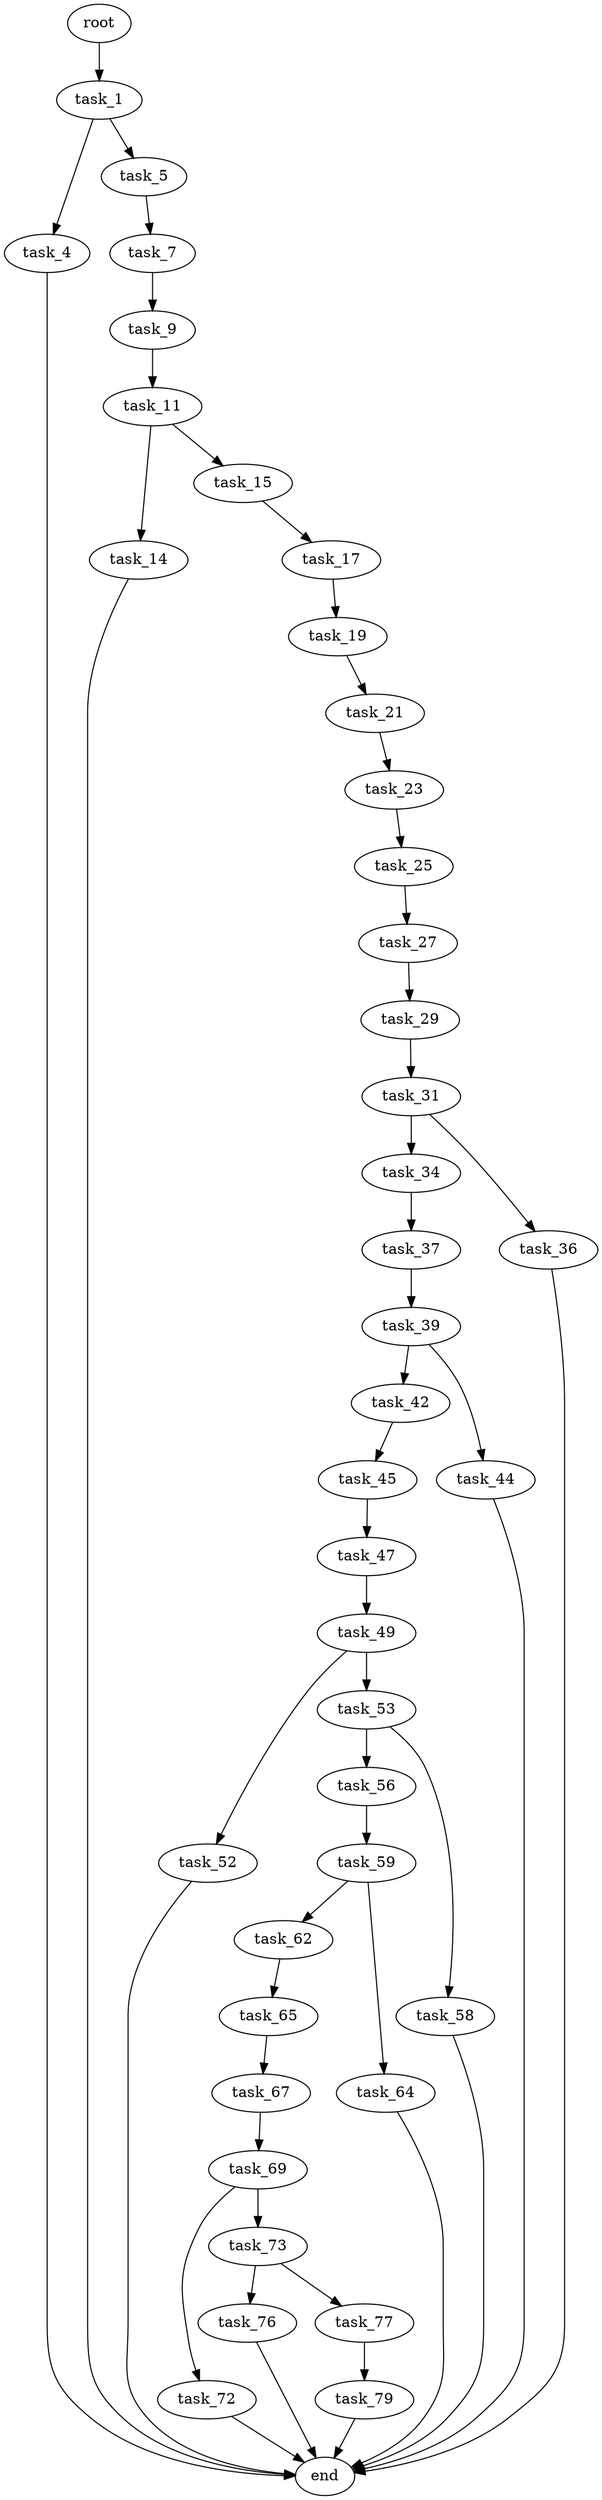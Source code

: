 digraph G {
  root [size="0.000000"];
  task_1 [size="385158421024.000000"];
  task_4 [size="1085280504.000000"];
  task_5 [size="29043351900.000000"];
  end [size="0.000000"];
  task_7 [size="28991029248.000000"];
  task_9 [size="27339481265.000000"];
  task_11 [size="1073741824000.000000"];
  task_14 [size="1984163822.000000"];
  task_15 [size="13242036907.000000"];
  task_17 [size="268116797246.000000"];
  task_19 [size="5072513317.000000"];
  task_21 [size="8589934592.000000"];
  task_23 [size="46841409043.000000"];
  task_25 [size="368293445632.000000"];
  task_27 [size="47152962178.000000"];
  task_29 [size="43192329732.000000"];
  task_31 [size="45604985440.000000"];
  task_34 [size="17963237225.000000"];
  task_36 [size="8589934592.000000"];
  task_37 [size="253548715250.000000"];
  task_39 [size="68719476736.000000"];
  task_42 [size="4386003300.000000"];
  task_44 [size="13966772661.000000"];
  task_45 [size="279509398304.000000"];
  task_47 [size="55597073071.000000"];
  task_49 [size="12113069343.000000"];
  task_52 [size="139494584483.000000"];
  task_53 [size="549755813888.000000"];
  task_56 [size="231928233984.000000"];
  task_58 [size="16074132330.000000"];
  task_59 [size="35588515994.000000"];
  task_62 [size="368293445632.000000"];
  task_64 [size="16956527144.000000"];
  task_65 [size="8589934592.000000"];
  task_67 [size="23040192035.000000"];
  task_69 [size="9074980809.000000"];
  task_72 [size="16143887090.000000"];
  task_73 [size="45839535422.000000"];
  task_76 [size="1073741824000.000000"];
  task_77 [size="8589934592.000000"];
  task_79 [size="14582589322.000000"];

  root -> task_1 [size="1.000000"];
  task_1 -> task_4 [size="536870912.000000"];
  task_1 -> task_5 [size="536870912.000000"];
  task_4 -> end [size="1.000000"];
  task_5 -> task_7 [size="134217728.000000"];
  task_7 -> task_9 [size="75497472.000000"];
  task_9 -> task_11 [size="679477248.000000"];
  task_11 -> task_14 [size="838860800.000000"];
  task_11 -> task_15 [size="838860800.000000"];
  task_14 -> end [size="1.000000"];
  task_15 -> task_17 [size="679477248.000000"];
  task_17 -> task_19 [size="209715200.000000"];
  task_19 -> task_21 [size="209715200.000000"];
  task_21 -> task_23 [size="33554432.000000"];
  task_23 -> task_25 [size="33554432.000000"];
  task_25 -> task_27 [size="411041792.000000"];
  task_27 -> task_29 [size="838860800.000000"];
  task_29 -> task_31 [size="75497472.000000"];
  task_31 -> task_34 [size="75497472.000000"];
  task_31 -> task_36 [size="75497472.000000"];
  task_34 -> task_37 [size="411041792.000000"];
  task_36 -> end [size="1.000000"];
  task_37 -> task_39 [size="301989888.000000"];
  task_39 -> task_42 [size="134217728.000000"];
  task_39 -> task_44 [size="134217728.000000"];
  task_42 -> task_45 [size="411041792.000000"];
  task_44 -> end [size="1.000000"];
  task_45 -> task_47 [size="209715200.000000"];
  task_47 -> task_49 [size="75497472.000000"];
  task_49 -> task_52 [size="209715200.000000"];
  task_49 -> task_53 [size="209715200.000000"];
  task_52 -> end [size="1.000000"];
  task_53 -> task_56 [size="536870912.000000"];
  task_53 -> task_58 [size="536870912.000000"];
  task_56 -> task_59 [size="301989888.000000"];
  task_58 -> end [size="1.000000"];
  task_59 -> task_62 [size="838860800.000000"];
  task_59 -> task_64 [size="838860800.000000"];
  task_62 -> task_65 [size="411041792.000000"];
  task_64 -> end [size="1.000000"];
  task_65 -> task_67 [size="33554432.000000"];
  task_67 -> task_69 [size="679477248.000000"];
  task_69 -> task_72 [size="209715200.000000"];
  task_69 -> task_73 [size="209715200.000000"];
  task_72 -> end [size="1.000000"];
  task_73 -> task_76 [size="838860800.000000"];
  task_73 -> task_77 [size="838860800.000000"];
  task_76 -> end [size="1.000000"];
  task_77 -> task_79 [size="33554432.000000"];
  task_79 -> end [size="1.000000"];
}
